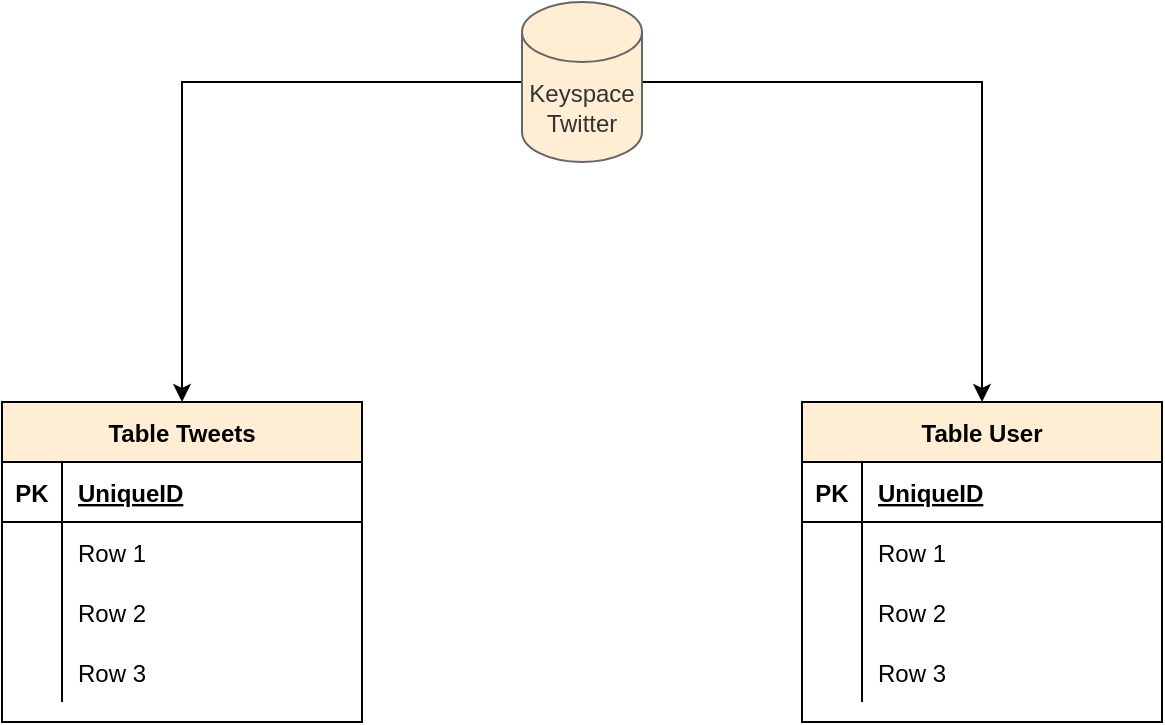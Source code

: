 <mxfile version="18.2.0" type="device"><diagram id="uG7ZeOkbDZNB9EsdIDeJ" name="Page-1"><mxGraphModel dx="1756" dy="1033" grid="1" gridSize="10" guides="1" tooltips="1" connect="1" arrows="1" fold="1" page="1" pageScale="1" pageWidth="827" pageHeight="1169" math="0" shadow="0"><root><mxCell id="0"/><mxCell id="1" parent="0"/><mxCell id="abGuBMjlv66z2_i_Jx2E-28" style="edgeStyle=orthogonalEdgeStyle;rounded=0;orthogonalLoop=1;jettySize=auto;html=1;exitX=0;exitY=0.5;exitDx=0;exitDy=0;exitPerimeter=0;" edge="1" parent="1" source="abGuBMjlv66z2_i_Jx2E-1" target="abGuBMjlv66z2_i_Jx2E-2"><mxGeometry relative="1" as="geometry"/></mxCell><mxCell id="abGuBMjlv66z2_i_Jx2E-29" style="edgeStyle=orthogonalEdgeStyle;rounded=0;orthogonalLoop=1;jettySize=auto;html=1;exitX=1;exitY=0.5;exitDx=0;exitDy=0;exitPerimeter=0;entryX=0.5;entryY=0;entryDx=0;entryDy=0;" edge="1" parent="1" source="abGuBMjlv66z2_i_Jx2E-1" target="abGuBMjlv66z2_i_Jx2E-15"><mxGeometry relative="1" as="geometry"/></mxCell><mxCell id="abGuBMjlv66z2_i_Jx2E-1" value="Keyspace&lt;br&gt;Twitter" style="shape=cylinder3;whiteSpace=wrap;html=1;boundedLbl=1;backgroundOutline=1;size=15;fillColor=#FFEED4;fontColor=#333333;strokeColor=#666666;" vertex="1" parent="1"><mxGeometry x="370" y="100" width="60" height="80" as="geometry"/></mxCell><mxCell id="abGuBMjlv66z2_i_Jx2E-2" value="Table Tweets" style="shape=table;startSize=30;container=1;collapsible=1;childLayout=tableLayout;fixedRows=1;rowLines=0;fontStyle=1;align=center;resizeLast=1;fillColor=#FFEED4;" vertex="1" parent="1"><mxGeometry x="110" y="300" width="180" height="160" as="geometry"/></mxCell><mxCell id="abGuBMjlv66z2_i_Jx2E-3" value="" style="shape=tableRow;horizontal=0;startSize=0;swimlaneHead=0;swimlaneBody=0;fillColor=none;collapsible=0;dropTarget=0;points=[[0,0.5],[1,0.5]];portConstraint=eastwest;top=0;left=0;right=0;bottom=1;" vertex="1" parent="abGuBMjlv66z2_i_Jx2E-2"><mxGeometry y="30" width="180" height="30" as="geometry"/></mxCell><mxCell id="abGuBMjlv66z2_i_Jx2E-4" value="PK" style="shape=partialRectangle;connectable=0;fillColor=none;top=0;left=0;bottom=0;right=0;fontStyle=1;overflow=hidden;" vertex="1" parent="abGuBMjlv66z2_i_Jx2E-3"><mxGeometry width="30" height="30" as="geometry"><mxRectangle width="30" height="30" as="alternateBounds"/></mxGeometry></mxCell><mxCell id="abGuBMjlv66z2_i_Jx2E-5" value="UniqueID" style="shape=partialRectangle;connectable=0;fillColor=none;top=0;left=0;bottom=0;right=0;align=left;spacingLeft=6;fontStyle=5;overflow=hidden;" vertex="1" parent="abGuBMjlv66z2_i_Jx2E-3"><mxGeometry x="30" width="150" height="30" as="geometry"><mxRectangle width="150" height="30" as="alternateBounds"/></mxGeometry></mxCell><mxCell id="abGuBMjlv66z2_i_Jx2E-6" value="" style="shape=tableRow;horizontal=0;startSize=0;swimlaneHead=0;swimlaneBody=0;fillColor=none;collapsible=0;dropTarget=0;points=[[0,0.5],[1,0.5]];portConstraint=eastwest;top=0;left=0;right=0;bottom=0;" vertex="1" parent="abGuBMjlv66z2_i_Jx2E-2"><mxGeometry y="60" width="180" height="30" as="geometry"/></mxCell><mxCell id="abGuBMjlv66z2_i_Jx2E-7" value="" style="shape=partialRectangle;connectable=0;fillColor=none;top=0;left=0;bottom=0;right=0;editable=1;overflow=hidden;" vertex="1" parent="abGuBMjlv66z2_i_Jx2E-6"><mxGeometry width="30" height="30" as="geometry"><mxRectangle width="30" height="30" as="alternateBounds"/></mxGeometry></mxCell><mxCell id="abGuBMjlv66z2_i_Jx2E-8" value="Row 1" style="shape=partialRectangle;connectable=0;fillColor=none;top=0;left=0;bottom=0;right=0;align=left;spacingLeft=6;overflow=hidden;" vertex="1" parent="abGuBMjlv66z2_i_Jx2E-6"><mxGeometry x="30" width="150" height="30" as="geometry"><mxRectangle width="150" height="30" as="alternateBounds"/></mxGeometry></mxCell><mxCell id="abGuBMjlv66z2_i_Jx2E-9" value="" style="shape=tableRow;horizontal=0;startSize=0;swimlaneHead=0;swimlaneBody=0;fillColor=none;collapsible=0;dropTarget=0;points=[[0,0.5],[1,0.5]];portConstraint=eastwest;top=0;left=0;right=0;bottom=0;" vertex="1" parent="abGuBMjlv66z2_i_Jx2E-2"><mxGeometry y="90" width="180" height="30" as="geometry"/></mxCell><mxCell id="abGuBMjlv66z2_i_Jx2E-10" value="" style="shape=partialRectangle;connectable=0;fillColor=none;top=0;left=0;bottom=0;right=0;editable=1;overflow=hidden;" vertex="1" parent="abGuBMjlv66z2_i_Jx2E-9"><mxGeometry width="30" height="30" as="geometry"><mxRectangle width="30" height="30" as="alternateBounds"/></mxGeometry></mxCell><mxCell id="abGuBMjlv66z2_i_Jx2E-11" value="Row 2" style="shape=partialRectangle;connectable=0;fillColor=none;top=0;left=0;bottom=0;right=0;align=left;spacingLeft=6;overflow=hidden;" vertex="1" parent="abGuBMjlv66z2_i_Jx2E-9"><mxGeometry x="30" width="150" height="30" as="geometry"><mxRectangle width="150" height="30" as="alternateBounds"/></mxGeometry></mxCell><mxCell id="abGuBMjlv66z2_i_Jx2E-12" value="" style="shape=tableRow;horizontal=0;startSize=0;swimlaneHead=0;swimlaneBody=0;fillColor=none;collapsible=0;dropTarget=0;points=[[0,0.5],[1,0.5]];portConstraint=eastwest;top=0;left=0;right=0;bottom=0;" vertex="1" parent="abGuBMjlv66z2_i_Jx2E-2"><mxGeometry y="120" width="180" height="30" as="geometry"/></mxCell><mxCell id="abGuBMjlv66z2_i_Jx2E-13" value="" style="shape=partialRectangle;connectable=0;fillColor=none;top=0;left=0;bottom=0;right=0;editable=1;overflow=hidden;" vertex="1" parent="abGuBMjlv66z2_i_Jx2E-12"><mxGeometry width="30" height="30" as="geometry"><mxRectangle width="30" height="30" as="alternateBounds"/></mxGeometry></mxCell><mxCell id="abGuBMjlv66z2_i_Jx2E-14" value="Row 3" style="shape=partialRectangle;connectable=0;fillColor=none;top=0;left=0;bottom=0;right=0;align=left;spacingLeft=6;overflow=hidden;" vertex="1" parent="abGuBMjlv66z2_i_Jx2E-12"><mxGeometry x="30" width="150" height="30" as="geometry"><mxRectangle width="150" height="30" as="alternateBounds"/></mxGeometry></mxCell><mxCell id="abGuBMjlv66z2_i_Jx2E-15" value="Table User" style="shape=table;startSize=30;container=1;collapsible=1;childLayout=tableLayout;fixedRows=1;rowLines=0;fontStyle=1;align=center;resizeLast=1;fillColor=#FFEED4;" vertex="1" parent="1"><mxGeometry x="510" y="300" width="180" height="160" as="geometry"/></mxCell><mxCell id="abGuBMjlv66z2_i_Jx2E-16" value="" style="shape=tableRow;horizontal=0;startSize=0;swimlaneHead=0;swimlaneBody=0;fillColor=none;collapsible=0;dropTarget=0;points=[[0,0.5],[1,0.5]];portConstraint=eastwest;top=0;left=0;right=0;bottom=1;" vertex="1" parent="abGuBMjlv66z2_i_Jx2E-15"><mxGeometry y="30" width="180" height="30" as="geometry"/></mxCell><mxCell id="abGuBMjlv66z2_i_Jx2E-17" value="PK" style="shape=partialRectangle;connectable=0;fillColor=none;top=0;left=0;bottom=0;right=0;fontStyle=1;overflow=hidden;" vertex="1" parent="abGuBMjlv66z2_i_Jx2E-16"><mxGeometry width="30" height="30" as="geometry"><mxRectangle width="30" height="30" as="alternateBounds"/></mxGeometry></mxCell><mxCell id="abGuBMjlv66z2_i_Jx2E-18" value="UniqueID" style="shape=partialRectangle;connectable=0;fillColor=none;top=0;left=0;bottom=0;right=0;align=left;spacingLeft=6;fontStyle=5;overflow=hidden;" vertex="1" parent="abGuBMjlv66z2_i_Jx2E-16"><mxGeometry x="30" width="150" height="30" as="geometry"><mxRectangle width="150" height="30" as="alternateBounds"/></mxGeometry></mxCell><mxCell id="abGuBMjlv66z2_i_Jx2E-19" value="" style="shape=tableRow;horizontal=0;startSize=0;swimlaneHead=0;swimlaneBody=0;fillColor=none;collapsible=0;dropTarget=0;points=[[0,0.5],[1,0.5]];portConstraint=eastwest;top=0;left=0;right=0;bottom=0;" vertex="1" parent="abGuBMjlv66z2_i_Jx2E-15"><mxGeometry y="60" width="180" height="30" as="geometry"/></mxCell><mxCell id="abGuBMjlv66z2_i_Jx2E-20" value="" style="shape=partialRectangle;connectable=0;fillColor=none;top=0;left=0;bottom=0;right=0;editable=1;overflow=hidden;" vertex="1" parent="abGuBMjlv66z2_i_Jx2E-19"><mxGeometry width="30" height="30" as="geometry"><mxRectangle width="30" height="30" as="alternateBounds"/></mxGeometry></mxCell><mxCell id="abGuBMjlv66z2_i_Jx2E-21" value="Row 1" style="shape=partialRectangle;connectable=0;fillColor=none;top=0;left=0;bottom=0;right=0;align=left;spacingLeft=6;overflow=hidden;" vertex="1" parent="abGuBMjlv66z2_i_Jx2E-19"><mxGeometry x="30" width="150" height="30" as="geometry"><mxRectangle width="150" height="30" as="alternateBounds"/></mxGeometry></mxCell><mxCell id="abGuBMjlv66z2_i_Jx2E-22" value="" style="shape=tableRow;horizontal=0;startSize=0;swimlaneHead=0;swimlaneBody=0;fillColor=none;collapsible=0;dropTarget=0;points=[[0,0.5],[1,0.5]];portConstraint=eastwest;top=0;left=0;right=0;bottom=0;" vertex="1" parent="abGuBMjlv66z2_i_Jx2E-15"><mxGeometry y="90" width="180" height="30" as="geometry"/></mxCell><mxCell id="abGuBMjlv66z2_i_Jx2E-23" value="" style="shape=partialRectangle;connectable=0;fillColor=none;top=0;left=0;bottom=0;right=0;editable=1;overflow=hidden;" vertex="1" parent="abGuBMjlv66z2_i_Jx2E-22"><mxGeometry width="30" height="30" as="geometry"><mxRectangle width="30" height="30" as="alternateBounds"/></mxGeometry></mxCell><mxCell id="abGuBMjlv66z2_i_Jx2E-24" value="Row 2" style="shape=partialRectangle;connectable=0;fillColor=none;top=0;left=0;bottom=0;right=0;align=left;spacingLeft=6;overflow=hidden;" vertex="1" parent="abGuBMjlv66z2_i_Jx2E-22"><mxGeometry x="30" width="150" height="30" as="geometry"><mxRectangle width="150" height="30" as="alternateBounds"/></mxGeometry></mxCell><mxCell id="abGuBMjlv66z2_i_Jx2E-25" value="" style="shape=tableRow;horizontal=0;startSize=0;swimlaneHead=0;swimlaneBody=0;fillColor=none;collapsible=0;dropTarget=0;points=[[0,0.5],[1,0.5]];portConstraint=eastwest;top=0;left=0;right=0;bottom=0;" vertex="1" parent="abGuBMjlv66z2_i_Jx2E-15"><mxGeometry y="120" width="180" height="30" as="geometry"/></mxCell><mxCell id="abGuBMjlv66z2_i_Jx2E-26" value="" style="shape=partialRectangle;connectable=0;fillColor=none;top=0;left=0;bottom=0;right=0;editable=1;overflow=hidden;" vertex="1" parent="abGuBMjlv66z2_i_Jx2E-25"><mxGeometry width="30" height="30" as="geometry"><mxRectangle width="30" height="30" as="alternateBounds"/></mxGeometry></mxCell><mxCell id="abGuBMjlv66z2_i_Jx2E-27" value="Row 3" style="shape=partialRectangle;connectable=0;fillColor=none;top=0;left=0;bottom=0;right=0;align=left;spacingLeft=6;overflow=hidden;" vertex="1" parent="abGuBMjlv66z2_i_Jx2E-25"><mxGeometry x="30" width="150" height="30" as="geometry"><mxRectangle width="150" height="30" as="alternateBounds"/></mxGeometry></mxCell></root></mxGraphModel></diagram></mxfile>